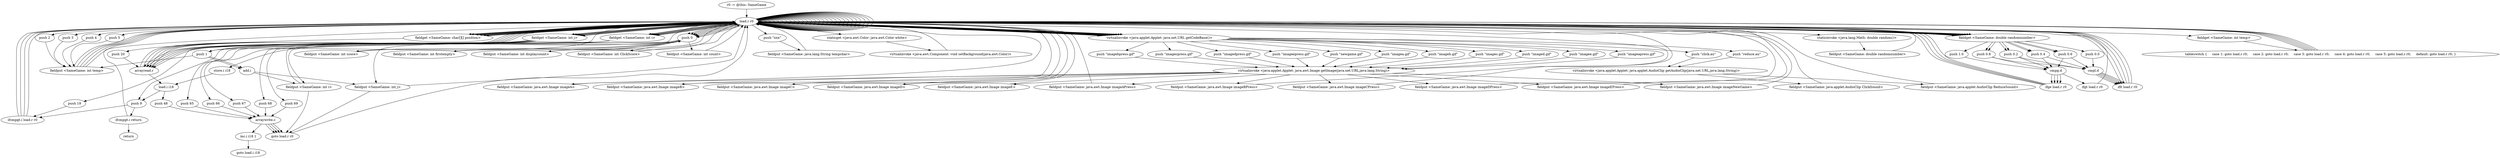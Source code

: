 digraph "" {
    "r0 := @this: SameGame"
    "load.r r0"
    "r0 := @this: SameGame"->"load.r r0";
    "push 0"
    "load.r r0"->"push 0";
    "fieldput <SameGame: int score>"
    "push 0"->"fieldput <SameGame: int score>";
    "fieldput <SameGame: int score>"->"push 0";
    "store.i i18"
    "push 0"->"store.i i18";
    "load.i i18"
    "store.i i18"->"load.i i18";
    "push 9"
    "load.i i18"->"push 9";
    "ifcmpgt.i load.r r0"
    "push 9"->"ifcmpgt.i load.r r0";
    "ifcmpgt.i load.r r0"->"load.r r0";
    "fieldget <SameGame: char[][] position>"
    "load.r r0"->"fieldget <SameGame: char[][] position>";
    "push 20"
    "fieldget <SameGame: char[][] position>"->"push 20";
    "arrayread.r"
    "push 20"->"arrayread.r";
    "arrayread.r"->"load.i i18";
    "push 48"
    "load.i i18"->"push 48";
    "arraywrite.c"
    "push 48"->"arraywrite.c";
    "inc.i i18 1"
    "arraywrite.c"->"inc.i i18 1";
    "goto load.i i18"
    "inc.i i18 1"->"goto load.i i18";
    "ifcmpgt.i load.r r0"->"load.r r0";
    "load.r r0"->"push 0";
    "fieldput <SameGame: int firstempty>"
    "push 0"->"fieldput <SameGame: int firstempty>";
    "fieldput <SameGame: int firstempty>"->"load.r r0";
    "push \"xxx\""
    "load.r r0"->"push \"xxx\"";
    "fieldput <SameGame: java.lang.String tempchar>"
    "push \"xxx\""->"fieldput <SameGame: java.lang.String tempchar>";
    "fieldput <SameGame: java.lang.String tempchar>"->"load.r r0";
    "load.r r0"->"push 0";
    "fieldput <SameGame: int displaycount>"
    "push 0"->"fieldput <SameGame: int displaycount>";
    "fieldput <SameGame: int displaycount>"->"load.r r0";
    "load.r r0"->"push 0";
    "fieldput <SameGame: int ClickScore>"
    "push 0"->"fieldput <SameGame: int ClickScore>";
    "fieldput <SameGame: int ClickScore>"->"load.r r0";
    "load.r r0"->"push 0";
    "fieldput <SameGame: int count>"
    "push 0"->"fieldput <SameGame: int count>";
    "fieldput <SameGame: int count>"->"load.r r0";
    "staticget <java.awt.Color: java.awt.Color white>"
    "load.r r0"->"staticget <java.awt.Color: java.awt.Color white>";
    "virtualinvoke <java.awt.Component: void setBackground(java.awt.Color)>"
    "staticget <java.awt.Color: java.awt.Color white>"->"virtualinvoke <java.awt.Component: void setBackground(java.awt.Color)>";
    "virtualinvoke <java.awt.Component: void setBackground(java.awt.Color)>"->"load.r r0";
    "load.r r0"->"load.r r0";
    "load.r r0"->"load.r r0";
    "virtualinvoke <java.applet.Applet: java.net.URL getCodeBase()>"
    "load.r r0"->"virtualinvoke <java.applet.Applet: java.net.URL getCodeBase()>";
    "push \"imagea.gif\""
    "virtualinvoke <java.applet.Applet: java.net.URL getCodeBase()>"->"push \"imagea.gif\"";
    "virtualinvoke <java.applet.Applet: java.awt.Image getImage(java.net.URL,java.lang.String)>"
    "push \"imagea.gif\""->"virtualinvoke <java.applet.Applet: java.awt.Image getImage(java.net.URL,java.lang.String)>";
    "fieldput <SameGame: java.awt.Image imageA>"
    "virtualinvoke <java.applet.Applet: java.awt.Image getImage(java.net.URL,java.lang.String)>"->"fieldput <SameGame: java.awt.Image imageA>";
    "fieldput <SameGame: java.awt.Image imageA>"->"load.r r0";
    "load.r r0"->"load.r r0";
    "load.r r0"->"load.r r0";
    "load.r r0"->"virtualinvoke <java.applet.Applet: java.net.URL getCodeBase()>";
    "push \"imageb.gif\""
    "virtualinvoke <java.applet.Applet: java.net.URL getCodeBase()>"->"push \"imageb.gif\"";
    "push \"imageb.gif\""->"virtualinvoke <java.applet.Applet: java.awt.Image getImage(java.net.URL,java.lang.String)>";
    "fieldput <SameGame: java.awt.Image imageB>"
    "virtualinvoke <java.applet.Applet: java.awt.Image getImage(java.net.URL,java.lang.String)>"->"fieldput <SameGame: java.awt.Image imageB>";
    "fieldput <SameGame: java.awt.Image imageB>"->"load.r r0";
    "load.r r0"->"load.r r0";
    "load.r r0"->"load.r r0";
    "load.r r0"->"virtualinvoke <java.applet.Applet: java.net.URL getCodeBase()>";
    "push \"imagec.gif\""
    "virtualinvoke <java.applet.Applet: java.net.URL getCodeBase()>"->"push \"imagec.gif\"";
    "push \"imagec.gif\""->"virtualinvoke <java.applet.Applet: java.awt.Image getImage(java.net.URL,java.lang.String)>";
    "fieldput <SameGame: java.awt.Image imageC>"
    "virtualinvoke <java.applet.Applet: java.awt.Image getImage(java.net.URL,java.lang.String)>"->"fieldput <SameGame: java.awt.Image imageC>";
    "fieldput <SameGame: java.awt.Image imageC>"->"load.r r0";
    "load.r r0"->"load.r r0";
    "load.r r0"->"load.r r0";
    "load.r r0"->"virtualinvoke <java.applet.Applet: java.net.URL getCodeBase()>";
    "push \"imaged.gif\""
    "virtualinvoke <java.applet.Applet: java.net.URL getCodeBase()>"->"push \"imaged.gif\"";
    "push \"imaged.gif\""->"virtualinvoke <java.applet.Applet: java.awt.Image getImage(java.net.URL,java.lang.String)>";
    "fieldput <SameGame: java.awt.Image imageD>"
    "virtualinvoke <java.applet.Applet: java.awt.Image getImage(java.net.URL,java.lang.String)>"->"fieldput <SameGame: java.awt.Image imageD>";
    "fieldput <SameGame: java.awt.Image imageD>"->"load.r r0";
    "load.r r0"->"load.r r0";
    "load.r r0"->"load.r r0";
    "load.r r0"->"virtualinvoke <java.applet.Applet: java.net.URL getCodeBase()>";
    "push \"imagee.gif\""
    "virtualinvoke <java.applet.Applet: java.net.URL getCodeBase()>"->"push \"imagee.gif\"";
    "push \"imagee.gif\""->"virtualinvoke <java.applet.Applet: java.awt.Image getImage(java.net.URL,java.lang.String)>";
    "fieldput <SameGame: java.awt.Image imageE>"
    "virtualinvoke <java.applet.Applet: java.awt.Image getImage(java.net.URL,java.lang.String)>"->"fieldput <SameGame: java.awt.Image imageE>";
    "fieldput <SameGame: java.awt.Image imageE>"->"load.r r0";
    "load.r r0"->"load.r r0";
    "load.r r0"->"load.r r0";
    "load.r r0"->"virtualinvoke <java.applet.Applet: java.net.URL getCodeBase()>";
    "push \"imageapress.gif\""
    "virtualinvoke <java.applet.Applet: java.net.URL getCodeBase()>"->"push \"imageapress.gif\"";
    "push \"imageapress.gif\""->"virtualinvoke <java.applet.Applet: java.awt.Image getImage(java.net.URL,java.lang.String)>";
    "fieldput <SameGame: java.awt.Image imageAPress>"
    "virtualinvoke <java.applet.Applet: java.awt.Image getImage(java.net.URL,java.lang.String)>"->"fieldput <SameGame: java.awt.Image imageAPress>";
    "fieldput <SameGame: java.awt.Image imageAPress>"->"load.r r0";
    "load.r r0"->"load.r r0";
    "load.r r0"->"load.r r0";
    "load.r r0"->"virtualinvoke <java.applet.Applet: java.net.URL getCodeBase()>";
    "push \"imagebpress.gif\""
    "virtualinvoke <java.applet.Applet: java.net.URL getCodeBase()>"->"push \"imagebpress.gif\"";
    "push \"imagebpress.gif\""->"virtualinvoke <java.applet.Applet: java.awt.Image getImage(java.net.URL,java.lang.String)>";
    "fieldput <SameGame: java.awt.Image imageBPress>"
    "virtualinvoke <java.applet.Applet: java.awt.Image getImage(java.net.URL,java.lang.String)>"->"fieldput <SameGame: java.awt.Image imageBPress>";
    "fieldput <SameGame: java.awt.Image imageBPress>"->"load.r r0";
    "load.r r0"->"load.r r0";
    "load.r r0"->"load.r r0";
    "load.r r0"->"virtualinvoke <java.applet.Applet: java.net.URL getCodeBase()>";
    "push \"imagecpress.gif\""
    "virtualinvoke <java.applet.Applet: java.net.URL getCodeBase()>"->"push \"imagecpress.gif\"";
    "push \"imagecpress.gif\""->"virtualinvoke <java.applet.Applet: java.awt.Image getImage(java.net.URL,java.lang.String)>";
    "fieldput <SameGame: java.awt.Image imageCPress>"
    "virtualinvoke <java.applet.Applet: java.awt.Image getImage(java.net.URL,java.lang.String)>"->"fieldput <SameGame: java.awt.Image imageCPress>";
    "fieldput <SameGame: java.awt.Image imageCPress>"->"load.r r0";
    "load.r r0"->"load.r r0";
    "load.r r0"->"load.r r0";
    "load.r r0"->"virtualinvoke <java.applet.Applet: java.net.URL getCodeBase()>";
    "push \"imagedpress.gif\""
    "virtualinvoke <java.applet.Applet: java.net.URL getCodeBase()>"->"push \"imagedpress.gif\"";
    "push \"imagedpress.gif\""->"virtualinvoke <java.applet.Applet: java.awt.Image getImage(java.net.URL,java.lang.String)>";
    "fieldput <SameGame: java.awt.Image imageDPress>"
    "virtualinvoke <java.applet.Applet: java.awt.Image getImage(java.net.URL,java.lang.String)>"->"fieldput <SameGame: java.awt.Image imageDPress>";
    "fieldput <SameGame: java.awt.Image imageDPress>"->"load.r r0";
    "load.r r0"->"load.r r0";
    "load.r r0"->"load.r r0";
    "load.r r0"->"virtualinvoke <java.applet.Applet: java.net.URL getCodeBase()>";
    "push \"imageepress.gif\""
    "virtualinvoke <java.applet.Applet: java.net.URL getCodeBase()>"->"push \"imageepress.gif\"";
    "push \"imageepress.gif\""->"virtualinvoke <java.applet.Applet: java.awt.Image getImage(java.net.URL,java.lang.String)>";
    "fieldput <SameGame: java.awt.Image imageEPress>"
    "virtualinvoke <java.applet.Applet: java.awt.Image getImage(java.net.URL,java.lang.String)>"->"fieldput <SameGame: java.awt.Image imageEPress>";
    "fieldput <SameGame: java.awt.Image imageEPress>"->"load.r r0";
    "load.r r0"->"load.r r0";
    "load.r r0"->"load.r r0";
    "load.r r0"->"virtualinvoke <java.applet.Applet: java.net.URL getCodeBase()>";
    "push \"newgame.gif\""
    "virtualinvoke <java.applet.Applet: java.net.URL getCodeBase()>"->"push \"newgame.gif\"";
    "push \"newgame.gif\""->"virtualinvoke <java.applet.Applet: java.awt.Image getImage(java.net.URL,java.lang.String)>";
    "fieldput <SameGame: java.awt.Image imageNewGame>"
    "virtualinvoke <java.applet.Applet: java.awt.Image getImage(java.net.URL,java.lang.String)>"->"fieldput <SameGame: java.awt.Image imageNewGame>";
    "fieldput <SameGame: java.awt.Image imageNewGame>"->"load.r r0";
    "load.r r0"->"load.r r0";
    "load.r r0"->"load.r r0";
    "load.r r0"->"virtualinvoke <java.applet.Applet: java.net.URL getCodeBase()>";
    "push \"click.au\""
    "virtualinvoke <java.applet.Applet: java.net.URL getCodeBase()>"->"push \"click.au\"";
    "virtualinvoke <java.applet.Applet: java.applet.AudioClip getAudioClip(java.net.URL,java.lang.String)>"
    "push \"click.au\""->"virtualinvoke <java.applet.Applet: java.applet.AudioClip getAudioClip(java.net.URL,java.lang.String)>";
    "fieldput <SameGame: java.applet.AudioClip ClickSound>"
    "virtualinvoke <java.applet.Applet: java.applet.AudioClip getAudioClip(java.net.URL,java.lang.String)>"->"fieldput <SameGame: java.applet.AudioClip ClickSound>";
    "fieldput <SameGame: java.applet.AudioClip ClickSound>"->"load.r r0";
    "load.r r0"->"load.r r0";
    "load.r r0"->"load.r r0";
    "load.r r0"->"virtualinvoke <java.applet.Applet: java.net.URL getCodeBase()>";
    "push \"reduce.au\""
    "virtualinvoke <java.applet.Applet: java.net.URL getCodeBase()>"->"push \"reduce.au\"";
    "push \"reduce.au\""->"virtualinvoke <java.applet.Applet: java.applet.AudioClip getAudioClip(java.net.URL,java.lang.String)>";
    "fieldput <SameGame: java.applet.AudioClip ReduceSound>"
    "virtualinvoke <java.applet.Applet: java.applet.AudioClip getAudioClip(java.net.URL,java.lang.String)>"->"fieldput <SameGame: java.applet.AudioClip ReduceSound>";
    "fieldput <SameGame: java.applet.AudioClip ReduceSound>"->"load.r r0";
    "load.r r0"->"push 0";
    "fieldput <SameGame: int i>"
    "push 0"->"fieldput <SameGame: int i>";
    "fieldput <SameGame: int i>"->"load.r r0";
    "fieldget <SameGame: int i>"
    "load.r r0"->"fieldget <SameGame: int i>";
    "fieldget <SameGame: int i>"->"push 9";
    "ifcmpgt.i return"
    "push 9"->"ifcmpgt.i return";
    "ifcmpgt.i return"->"load.r r0";
    "load.r r0"->"push 0";
    "fieldput <SameGame: int j>"
    "push 0"->"fieldput <SameGame: int j>";
    "fieldput <SameGame: int j>"->"load.r r0";
    "fieldget <SameGame: int j>"
    "load.r r0"->"fieldget <SameGame: int j>";
    "push 19"
    "fieldget <SameGame: int j>"->"push 19";
    "push 19"->"ifcmpgt.i load.r r0";
    "ifcmpgt.i load.r r0"->"load.r r0";
    "staticinvoke <java.lang.Math: double random()>"
    "load.r r0"->"staticinvoke <java.lang.Math: double random()>";
    "fieldput <SameGame: double randomnumber>"
    "staticinvoke <java.lang.Math: double random()>"->"fieldput <SameGame: double randomnumber>";
    "fieldput <SameGame: double randomnumber>"->"load.r r0";
    "fieldget <SameGame: double randomnumber>"
    "load.r r0"->"fieldget <SameGame: double randomnumber>";
    "push 0.0"
    "fieldget <SameGame: double randomnumber>"->"push 0.0";
    "cmpl.d"
    "push 0.0"->"cmpl.d";
    "iflt load.r r0"
    "cmpl.d"->"iflt load.r r0";
    "iflt load.r r0"->"load.r r0";
    "load.r r0"->"fieldget <SameGame: double randomnumber>";
    "push 0.2"
    "fieldget <SameGame: double randomnumber>"->"push 0.2";
    "cmpg.d"
    "push 0.2"->"cmpg.d";
    "ifge load.r r0"
    "cmpg.d"->"ifge load.r r0";
    "ifge load.r r0"->"load.r r0";
    "push 1"
    "load.r r0"->"push 1";
    "fieldput <SameGame: int temp>"
    "push 1"->"fieldput <SameGame: int temp>";
    "fieldput <SameGame: int temp>"->"load.r r0";
    "load.r r0"->"fieldget <SameGame: double randomnumber>";
    "fieldget <SameGame: double randomnumber>"->"push 0.2";
    "push 0.2"->"cmpl.d";
    "cmpl.d"->"iflt load.r r0";
    "iflt load.r r0"->"load.r r0";
    "load.r r0"->"fieldget <SameGame: double randomnumber>";
    "push 0.4"
    "fieldget <SameGame: double randomnumber>"->"push 0.4";
    "push 0.4"->"cmpg.d";
    "cmpg.d"->"ifge load.r r0";
    "ifge load.r r0"->"load.r r0";
    "push 2"
    "load.r r0"->"push 2";
    "push 2"->"fieldput <SameGame: int temp>";
    "fieldput <SameGame: int temp>"->"load.r r0";
    "load.r r0"->"fieldget <SameGame: double randomnumber>";
    "fieldget <SameGame: double randomnumber>"->"push 0.4";
    "push 0.4"->"cmpl.d";
    "cmpl.d"->"iflt load.r r0";
    "iflt load.r r0"->"load.r r0";
    "load.r r0"->"fieldget <SameGame: double randomnumber>";
    "push 0.6"
    "fieldget <SameGame: double randomnumber>"->"push 0.6";
    "push 0.6"->"cmpg.d";
    "cmpg.d"->"ifge load.r r0";
    "ifge load.r r0"->"load.r r0";
    "push 3"
    "load.r r0"->"push 3";
    "push 3"->"fieldput <SameGame: int temp>";
    "fieldput <SameGame: int temp>"->"load.r r0";
    "load.r r0"->"fieldget <SameGame: double randomnumber>";
    "fieldget <SameGame: double randomnumber>"->"push 0.6";
    "push 0.6"->"cmpl.d";
    "cmpl.d"->"iflt load.r r0";
    "iflt load.r r0"->"load.r r0";
    "load.r r0"->"fieldget <SameGame: double randomnumber>";
    "push 0.8"
    "fieldget <SameGame: double randomnumber>"->"push 0.8";
    "push 0.8"->"cmpg.d";
    "cmpg.d"->"ifge load.r r0";
    "ifge load.r r0"->"load.r r0";
    "push 4"
    "load.r r0"->"push 4";
    "push 4"->"fieldput <SameGame: int temp>";
    "fieldput <SameGame: int temp>"->"load.r r0";
    "load.r r0"->"fieldget <SameGame: double randomnumber>";
    "fieldget <SameGame: double randomnumber>"->"push 0.8";
    "push 0.8"->"cmpl.d";
    "cmpl.d"->"iflt load.r r0";
    "iflt load.r r0"->"load.r r0";
    "load.r r0"->"fieldget <SameGame: double randomnumber>";
    "push 1.0"
    "fieldget <SameGame: double randomnumber>"->"push 1.0";
    "push 1.0"->"cmpg.d";
    "ifgt load.r r0"
    "cmpg.d"->"ifgt load.r r0";
    "ifgt load.r r0"->"load.r r0";
    "push 5"
    "load.r r0"->"push 5";
    "push 5"->"fieldput <SameGame: int temp>";
    "fieldput <SameGame: int temp>"->"load.r r0";
    "fieldget <SameGame: int temp>"
    "load.r r0"->"fieldget <SameGame: int temp>";
    "tableswitch {     case 1: goto load.r r0;     case 2: goto load.r r0;     case 3: goto load.r r0;     case 4: goto load.r r0;     case 5: goto load.r r0;     default: goto load.r r0; }"
    "fieldget <SameGame: int temp>"->"tableswitch {     case 1: goto load.r r0;     case 2: goto load.r r0;     case 3: goto load.r r0;     case 4: goto load.r r0;     case 5: goto load.r r0;     default: goto load.r r0; }";
    "tableswitch {     case 1: goto load.r r0;     case 2: goto load.r r0;     case 3: goto load.r r0;     case 4: goto load.r r0;     case 5: goto load.r r0;     default: goto load.r r0; }"->"load.r r0";
    "load.r r0"->"fieldget <SameGame: char[][] position>";
    "fieldget <SameGame: char[][] position>"->"load.r r0";
    "load.r r0"->"fieldget <SameGame: int j>";
    "fieldget <SameGame: int j>"->"arrayread.r";
    "arrayread.r"->"load.r r0";
    "load.r r0"->"fieldget <SameGame: int i>";
    "push 65"
    "fieldget <SameGame: int i>"->"push 65";
    "push 65"->"arraywrite.c";
    "goto load.r r0"
    "arraywrite.c"->"goto load.r r0";
    "goto load.r r0"->"load.r r0";
    "load.r r0"->"load.r r0";
    "load.r r0"->"fieldget <SameGame: int j>";
    "fieldget <SameGame: int j>"->"push 1";
    "add.i"
    "push 1"->"add.i";
    "add.i"->"fieldput <SameGame: int j>";
    "fieldput <SameGame: int j>"->"goto load.r r0";
    "tableswitch {     case 1: goto load.r r0;     case 2: goto load.r r0;     case 3: goto load.r r0;     case 4: goto load.r r0;     case 5: goto load.r r0;     default: goto load.r r0; }"->"load.r r0";
    "load.r r0"->"fieldget <SameGame: char[][] position>";
    "fieldget <SameGame: char[][] position>"->"load.r r0";
    "load.r r0"->"fieldget <SameGame: int j>";
    "fieldget <SameGame: int j>"->"arrayread.r";
    "arrayread.r"->"load.r r0";
    "load.r r0"->"fieldget <SameGame: int i>";
    "push 66"
    "fieldget <SameGame: int i>"->"push 66";
    "push 66"->"arraywrite.c";
    "arraywrite.c"->"goto load.r r0";
    "tableswitch {     case 1: goto load.r r0;     case 2: goto load.r r0;     case 3: goto load.r r0;     case 4: goto load.r r0;     case 5: goto load.r r0;     default: goto load.r r0; }"->"load.r r0";
    "load.r r0"->"fieldget <SameGame: char[][] position>";
    "fieldget <SameGame: char[][] position>"->"load.r r0";
    "load.r r0"->"fieldget <SameGame: int j>";
    "fieldget <SameGame: int j>"->"arrayread.r";
    "arrayread.r"->"load.r r0";
    "load.r r0"->"fieldget <SameGame: int i>";
    "push 67"
    "fieldget <SameGame: int i>"->"push 67";
    "push 67"->"arraywrite.c";
    "arraywrite.c"->"goto load.r r0";
    "tableswitch {     case 1: goto load.r r0;     case 2: goto load.r r0;     case 3: goto load.r r0;     case 4: goto load.r r0;     case 5: goto load.r r0;     default: goto load.r r0; }"->"load.r r0";
    "load.r r0"->"fieldget <SameGame: char[][] position>";
    "fieldget <SameGame: char[][] position>"->"load.r r0";
    "load.r r0"->"fieldget <SameGame: int j>";
    "fieldget <SameGame: int j>"->"arrayread.r";
    "arrayread.r"->"load.r r0";
    "load.r r0"->"fieldget <SameGame: int i>";
    "push 68"
    "fieldget <SameGame: int i>"->"push 68";
    "push 68"->"arraywrite.c";
    "arraywrite.c"->"goto load.r r0";
    "tableswitch {     case 1: goto load.r r0;     case 2: goto load.r r0;     case 3: goto load.r r0;     case 4: goto load.r r0;     case 5: goto load.r r0;     default: goto load.r r0; }"->"load.r r0";
    "load.r r0"->"fieldget <SameGame: char[][] position>";
    "fieldget <SameGame: char[][] position>"->"load.r r0";
    "load.r r0"->"fieldget <SameGame: int j>";
    "fieldget <SameGame: int j>"->"arrayread.r";
    "arrayread.r"->"load.r r0";
    "load.r r0"->"fieldget <SameGame: int i>";
    "push 69"
    "fieldget <SameGame: int i>"->"push 69";
    "push 69"->"arraywrite.c";
    "ifcmpgt.i load.r r0"->"load.r r0";
    "load.r r0"->"load.r r0";
    "load.r r0"->"fieldget <SameGame: int i>";
    "fieldget <SameGame: int i>"->"push 1";
    "push 1"->"add.i";
    "add.i"->"fieldput <SameGame: int i>";
    "fieldput <SameGame: int i>"->"goto load.r r0";
    "return"
    "ifcmpgt.i return"->"return";
}
